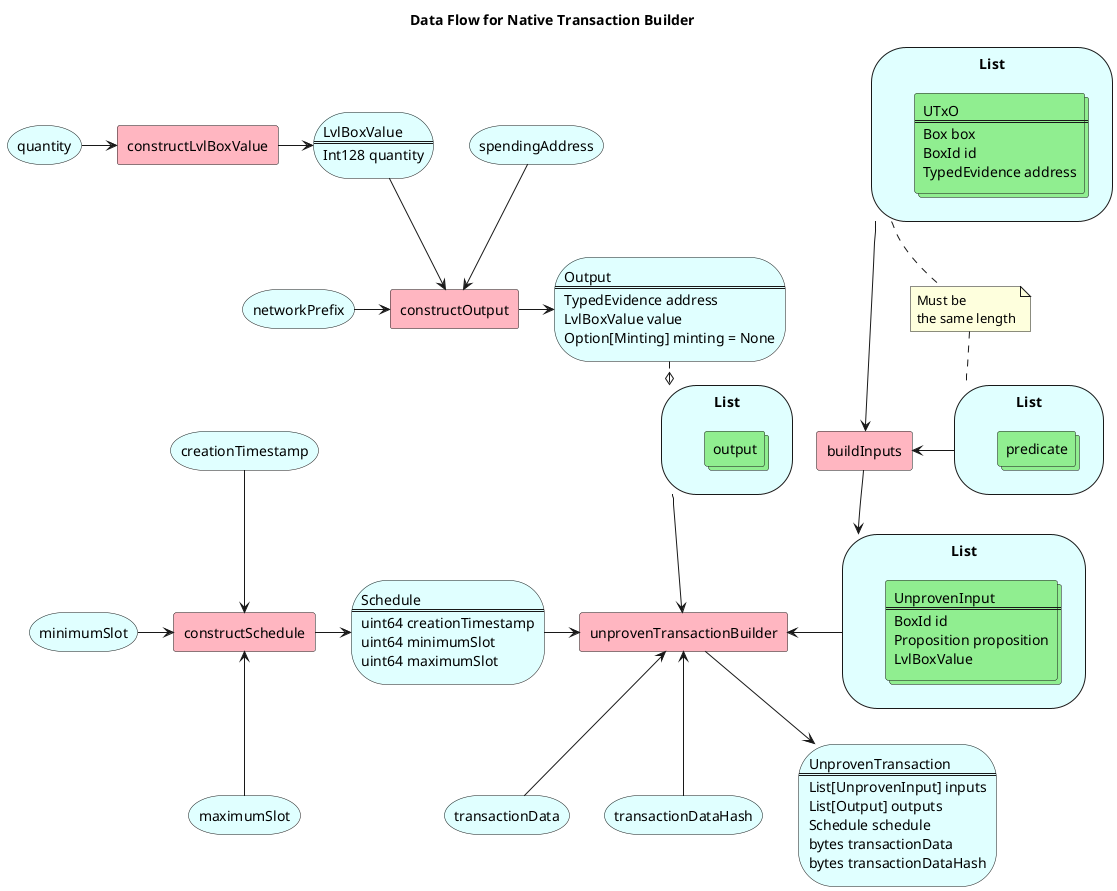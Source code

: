 @startuml
title Data Flow for Native Transaction Builder
skinparam rectangle {
  BackgroundColor LightPink
}
skinparam storage {
  BackgroundColor LightCyan
}
skinparam collections {
  BackgroundColor LightGreen
}
storage List as list_of_UTxOs {
  collections UTxOs [
    UTxO
    ==
    Box box
    BoxId id
    TypedEvidence address
  ]
}
storage List as list_of_predicates {
  collections predicate
}
rectangle buildInputs
storage List as listOfUnprovenInputs {
  collections UnprovenInput [
    UnprovenInput
    ==
    BoxId id
    Proposition proposition
    LvlBoxValue
  ]
}
storage creationTimestamp
storage minimumSlot
storage maximumSlot
storage schedule [
Schedule
==
uint64 creationTimestamp
uint64 minimumSlot
uint64 maximumSlot
]
rectangle constructSchedule
storage quantity
rectangle constructLvlBoxValue
storage LvlBoxValue [
  LvlBoxValue
  ==
  Int128 quantity
]
storage networkPrefix
storage spendingAddress
rectangle constructOutput
storage Output [
  Output
  ==
  TypedEvidence address
  LvlBoxValue value
  Option[Minting] minting = None
]
storage List as list_of_outputs {
    collections output
}
storage transactionData
storage transactionDataHash
rectangle unprovenTransactionBuilder
storage UnprovenTransaction [
  UnprovenTransaction
  ==
  List[UnprovenInput] inputs
  List[Output] outputs
  Schedule schedule
  bytes transactionData
  bytes transactionDataHash
]

creationTimestamp --> constructSchedule
minimumSlot -> constructSchedule
constructSchedule <-- maximumSlot
constructSchedule -> schedule

buildInputs <- list_of_predicates
list_of_UTxOs --> buildInputs
buildInputs --> listOfUnprovenInputs

quantity -> constructLvlBoxValue
constructLvlBoxValue -> LvlBoxValue

note "Must be \nthe same length" as N1
N1 .. list_of_predicates
list_of_UTxOs .. N1

networkPrefix -> constructOutput
LvlBoxValue --> constructOutput
spendingAddress -->constructOutput
constructOutput -> Output

Output ..o list_of_outputs

unprovenTransactionBuilder <- listOfUnprovenInputs
list_of_outputs --> unprovenTransactionBuilder
schedule -> unprovenTransactionBuilder
unprovenTransactionBuilder <-- transactionData
unprovenTransactionBuilder <-- transactionDataHash
unprovenTransactionBuilder --> UnprovenTransaction
@enduml